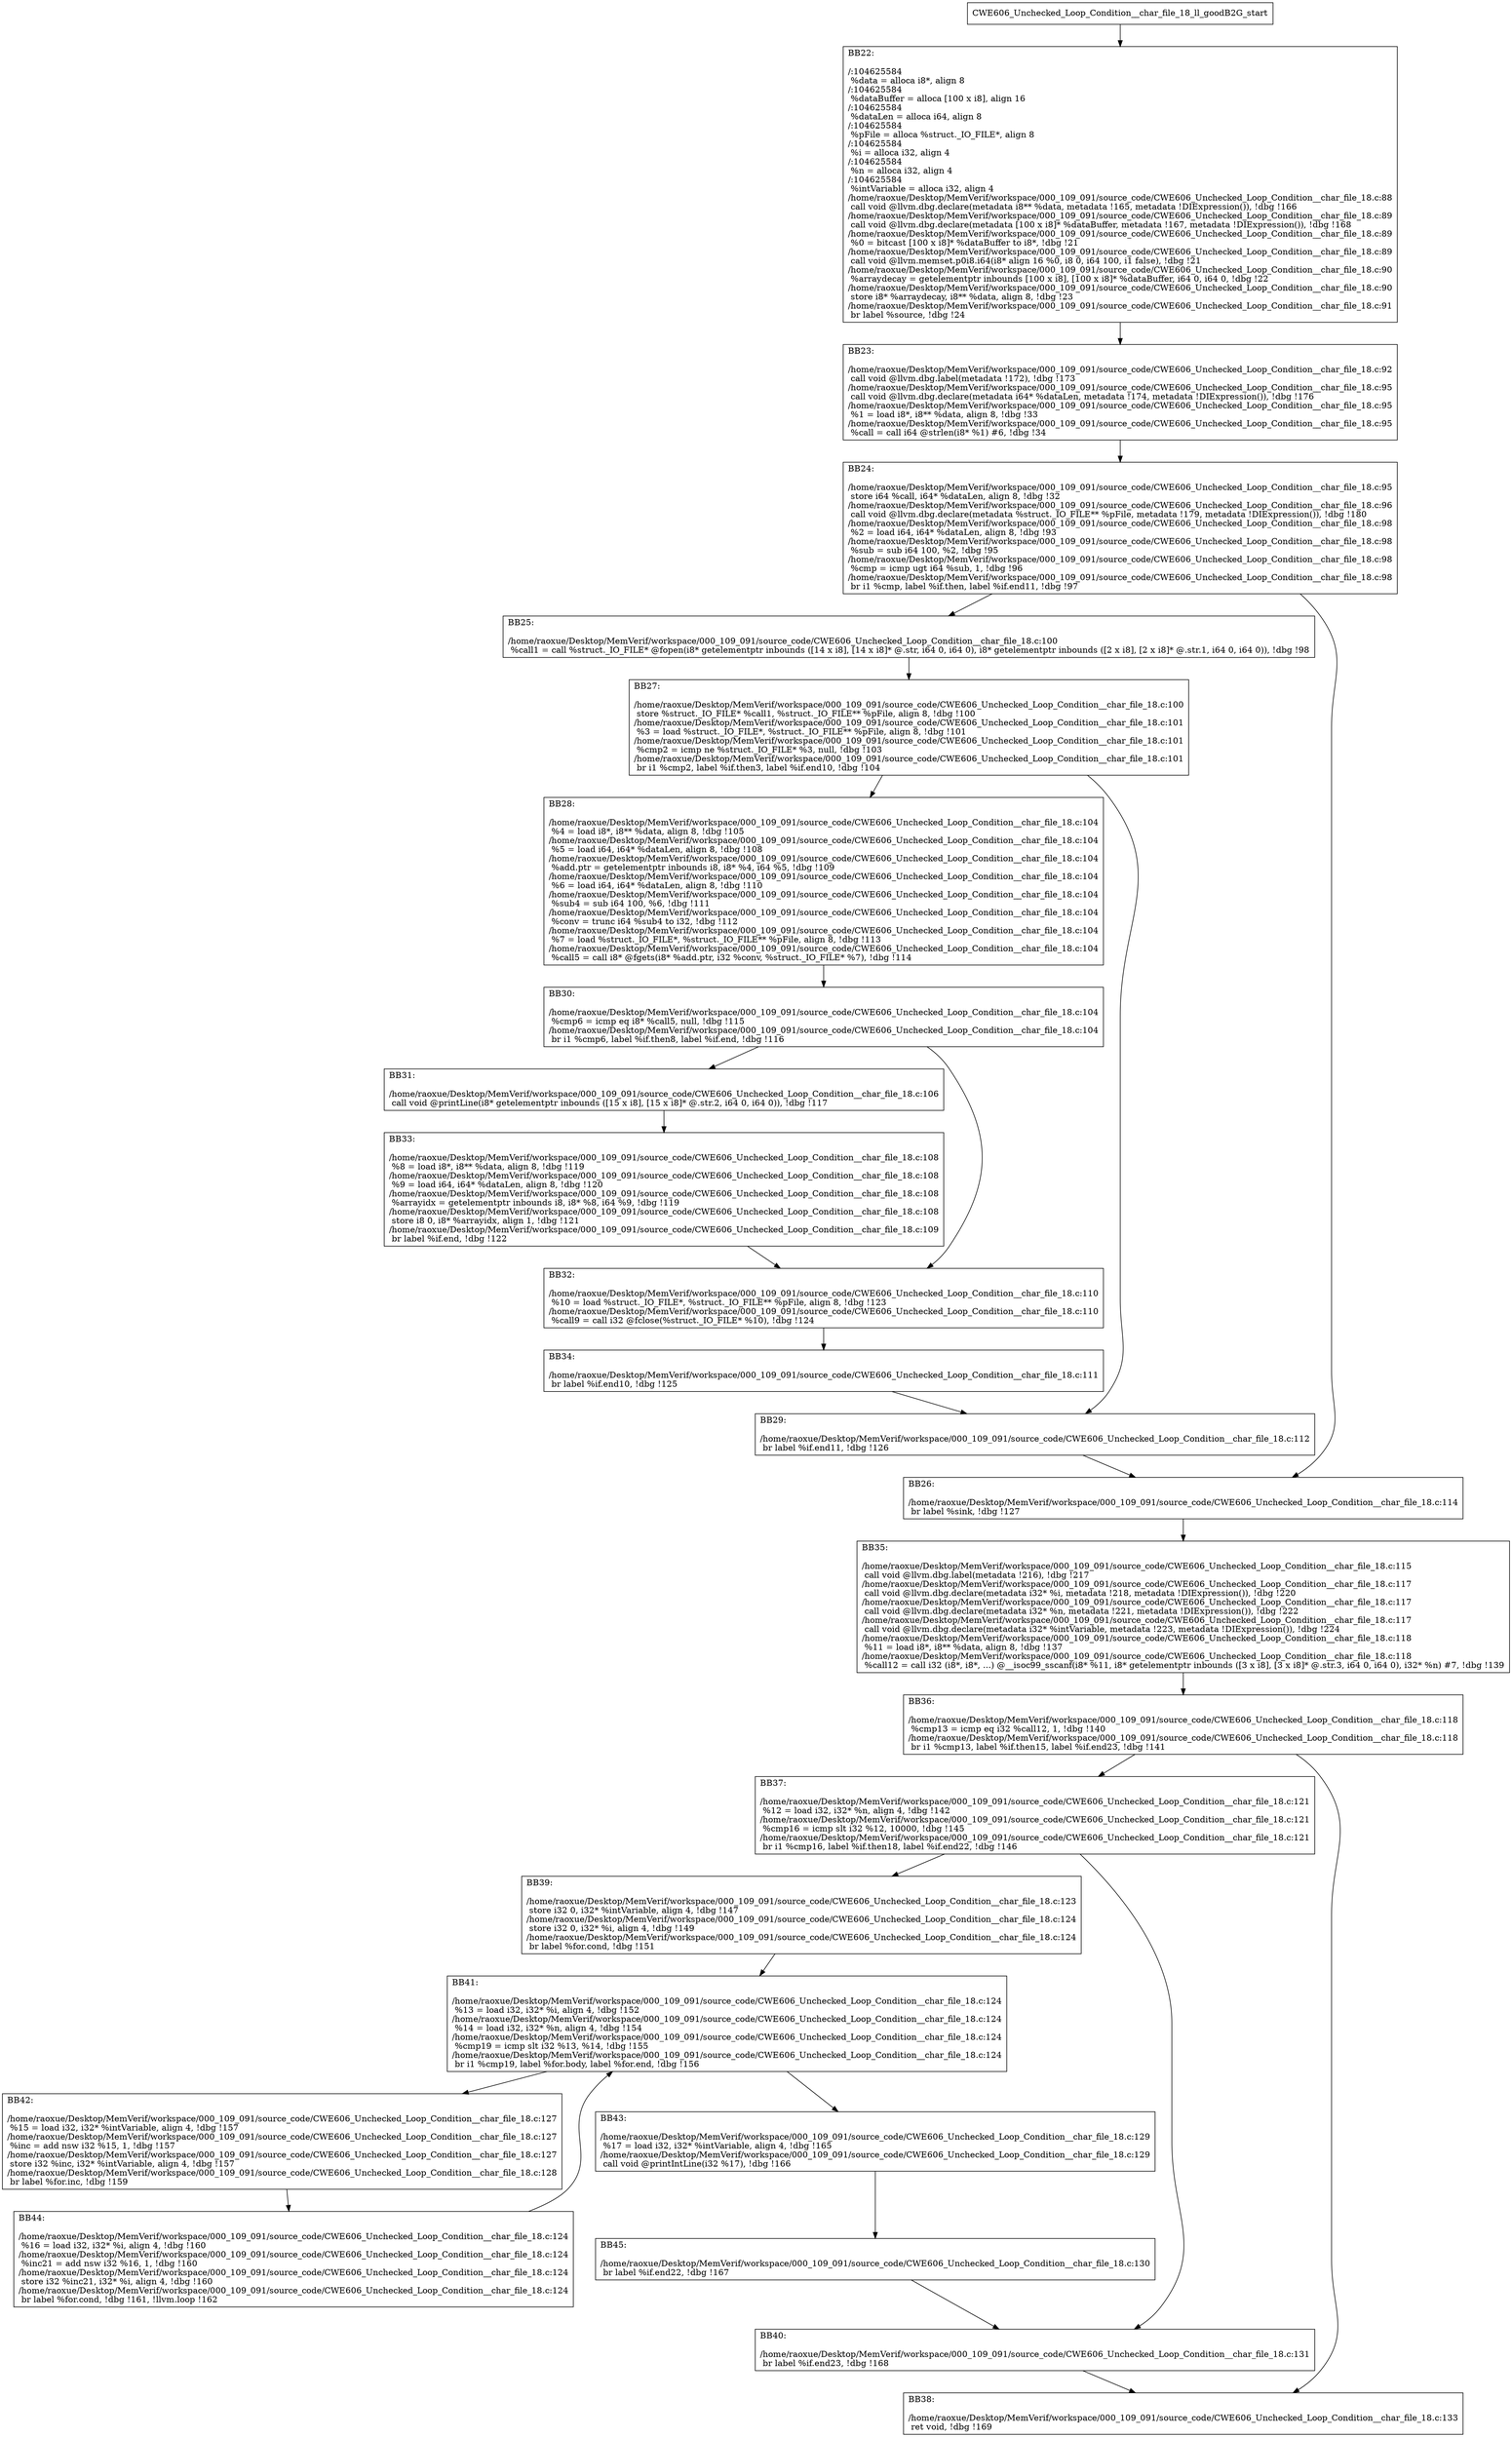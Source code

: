 digraph "CFG for'CWE606_Unchecked_Loop_Condition__char_file_18_ll_goodB2G' function" {
	BBCWE606_Unchecked_Loop_Condition__char_file_18_ll_goodB2G_start[shape=record,label="{CWE606_Unchecked_Loop_Condition__char_file_18_ll_goodB2G_start}"];
	BBCWE606_Unchecked_Loop_Condition__char_file_18_ll_goodB2G_start-> CWE606_Unchecked_Loop_Condition__char_file_18_ll_goodB2GBB22;
	CWE606_Unchecked_Loop_Condition__char_file_18_ll_goodB2GBB22 [shape=record, label="{BB22:\l\l/:104625584\l
  %data = alloca i8*, align 8\l
/:104625584\l
  %dataBuffer = alloca [100 x i8], align 16\l
/:104625584\l
  %dataLen = alloca i64, align 8\l
/:104625584\l
  %pFile = alloca %struct._IO_FILE*, align 8\l
/:104625584\l
  %i = alloca i32, align 4\l
/:104625584\l
  %n = alloca i32, align 4\l
/:104625584\l
  %intVariable = alloca i32, align 4\l
/home/raoxue/Desktop/MemVerif/workspace/000_109_091/source_code/CWE606_Unchecked_Loop_Condition__char_file_18.c:88\l
  call void @llvm.dbg.declare(metadata i8** %data, metadata !165, metadata !DIExpression()), !dbg !166\l
/home/raoxue/Desktop/MemVerif/workspace/000_109_091/source_code/CWE606_Unchecked_Loop_Condition__char_file_18.c:89\l
  call void @llvm.dbg.declare(metadata [100 x i8]* %dataBuffer, metadata !167, metadata !DIExpression()), !dbg !168\l
/home/raoxue/Desktop/MemVerif/workspace/000_109_091/source_code/CWE606_Unchecked_Loop_Condition__char_file_18.c:89\l
  %0 = bitcast [100 x i8]* %dataBuffer to i8*, !dbg !21\l
/home/raoxue/Desktop/MemVerif/workspace/000_109_091/source_code/CWE606_Unchecked_Loop_Condition__char_file_18.c:89\l
  call void @llvm.memset.p0i8.i64(i8* align 16 %0, i8 0, i64 100, i1 false), !dbg !21\l
/home/raoxue/Desktop/MemVerif/workspace/000_109_091/source_code/CWE606_Unchecked_Loop_Condition__char_file_18.c:90\l
  %arraydecay = getelementptr inbounds [100 x i8], [100 x i8]* %dataBuffer, i64 0, i64 0, !dbg !22\l
/home/raoxue/Desktop/MemVerif/workspace/000_109_091/source_code/CWE606_Unchecked_Loop_Condition__char_file_18.c:90\l
  store i8* %arraydecay, i8** %data, align 8, !dbg !23\l
/home/raoxue/Desktop/MemVerif/workspace/000_109_091/source_code/CWE606_Unchecked_Loop_Condition__char_file_18.c:91\l
  br label %source, !dbg !24\l
}"];
	CWE606_Unchecked_Loop_Condition__char_file_18_ll_goodB2GBB22-> CWE606_Unchecked_Loop_Condition__char_file_18_ll_goodB2GBB23;
	CWE606_Unchecked_Loop_Condition__char_file_18_ll_goodB2GBB23 [shape=record, label="{BB23:\l\l/home/raoxue/Desktop/MemVerif/workspace/000_109_091/source_code/CWE606_Unchecked_Loop_Condition__char_file_18.c:92\l
  call void @llvm.dbg.label(metadata !172), !dbg !173\l
/home/raoxue/Desktop/MemVerif/workspace/000_109_091/source_code/CWE606_Unchecked_Loop_Condition__char_file_18.c:95\l
  call void @llvm.dbg.declare(metadata i64* %dataLen, metadata !174, metadata !DIExpression()), !dbg !176\l
/home/raoxue/Desktop/MemVerif/workspace/000_109_091/source_code/CWE606_Unchecked_Loop_Condition__char_file_18.c:95\l
  %1 = load i8*, i8** %data, align 8, !dbg !33\l
/home/raoxue/Desktop/MemVerif/workspace/000_109_091/source_code/CWE606_Unchecked_Loop_Condition__char_file_18.c:95\l
  %call = call i64 @strlen(i8* %1) #6, !dbg !34\l
}"];
	CWE606_Unchecked_Loop_Condition__char_file_18_ll_goodB2GBB23-> CWE606_Unchecked_Loop_Condition__char_file_18_ll_goodB2GBB24;
	CWE606_Unchecked_Loop_Condition__char_file_18_ll_goodB2GBB24 [shape=record, label="{BB24:\l\l/home/raoxue/Desktop/MemVerif/workspace/000_109_091/source_code/CWE606_Unchecked_Loop_Condition__char_file_18.c:95\l
  store i64 %call, i64* %dataLen, align 8, !dbg !32\l
/home/raoxue/Desktop/MemVerif/workspace/000_109_091/source_code/CWE606_Unchecked_Loop_Condition__char_file_18.c:96\l
  call void @llvm.dbg.declare(metadata %struct._IO_FILE** %pFile, metadata !179, metadata !DIExpression()), !dbg !180\l
/home/raoxue/Desktop/MemVerif/workspace/000_109_091/source_code/CWE606_Unchecked_Loop_Condition__char_file_18.c:98\l
  %2 = load i64, i64* %dataLen, align 8, !dbg !93\l
/home/raoxue/Desktop/MemVerif/workspace/000_109_091/source_code/CWE606_Unchecked_Loop_Condition__char_file_18.c:98\l
  %sub = sub i64 100, %2, !dbg !95\l
/home/raoxue/Desktop/MemVerif/workspace/000_109_091/source_code/CWE606_Unchecked_Loop_Condition__char_file_18.c:98\l
  %cmp = icmp ugt i64 %sub, 1, !dbg !96\l
/home/raoxue/Desktop/MemVerif/workspace/000_109_091/source_code/CWE606_Unchecked_Loop_Condition__char_file_18.c:98\l
  br i1 %cmp, label %if.then, label %if.end11, !dbg !97\l
}"];
	CWE606_Unchecked_Loop_Condition__char_file_18_ll_goodB2GBB24-> CWE606_Unchecked_Loop_Condition__char_file_18_ll_goodB2GBB25;
	CWE606_Unchecked_Loop_Condition__char_file_18_ll_goodB2GBB24-> CWE606_Unchecked_Loop_Condition__char_file_18_ll_goodB2GBB26;
	CWE606_Unchecked_Loop_Condition__char_file_18_ll_goodB2GBB25 [shape=record, label="{BB25:\l\l/home/raoxue/Desktop/MemVerif/workspace/000_109_091/source_code/CWE606_Unchecked_Loop_Condition__char_file_18.c:100\l
  %call1 = call %struct._IO_FILE* @fopen(i8* getelementptr inbounds ([14 x i8], [14 x i8]* @.str, i64 0, i64 0), i8* getelementptr inbounds ([2 x i8], [2 x i8]* @.str.1, i64 0, i64 0)), !dbg !98\l
}"];
	CWE606_Unchecked_Loop_Condition__char_file_18_ll_goodB2GBB25-> CWE606_Unchecked_Loop_Condition__char_file_18_ll_goodB2GBB27;
	CWE606_Unchecked_Loop_Condition__char_file_18_ll_goodB2GBB27 [shape=record, label="{BB27:\l\l/home/raoxue/Desktop/MemVerif/workspace/000_109_091/source_code/CWE606_Unchecked_Loop_Condition__char_file_18.c:100\l
  store %struct._IO_FILE* %call1, %struct._IO_FILE** %pFile, align 8, !dbg !100\l
/home/raoxue/Desktop/MemVerif/workspace/000_109_091/source_code/CWE606_Unchecked_Loop_Condition__char_file_18.c:101\l
  %3 = load %struct._IO_FILE*, %struct._IO_FILE** %pFile, align 8, !dbg !101\l
/home/raoxue/Desktop/MemVerif/workspace/000_109_091/source_code/CWE606_Unchecked_Loop_Condition__char_file_18.c:101\l
  %cmp2 = icmp ne %struct._IO_FILE* %3, null, !dbg !103\l
/home/raoxue/Desktop/MemVerif/workspace/000_109_091/source_code/CWE606_Unchecked_Loop_Condition__char_file_18.c:101\l
  br i1 %cmp2, label %if.then3, label %if.end10, !dbg !104\l
}"];
	CWE606_Unchecked_Loop_Condition__char_file_18_ll_goodB2GBB27-> CWE606_Unchecked_Loop_Condition__char_file_18_ll_goodB2GBB28;
	CWE606_Unchecked_Loop_Condition__char_file_18_ll_goodB2GBB27-> CWE606_Unchecked_Loop_Condition__char_file_18_ll_goodB2GBB29;
	CWE606_Unchecked_Loop_Condition__char_file_18_ll_goodB2GBB28 [shape=record, label="{BB28:\l\l/home/raoxue/Desktop/MemVerif/workspace/000_109_091/source_code/CWE606_Unchecked_Loop_Condition__char_file_18.c:104\l
  %4 = load i8*, i8** %data, align 8, !dbg !105\l
/home/raoxue/Desktop/MemVerif/workspace/000_109_091/source_code/CWE606_Unchecked_Loop_Condition__char_file_18.c:104\l
  %5 = load i64, i64* %dataLen, align 8, !dbg !108\l
/home/raoxue/Desktop/MemVerif/workspace/000_109_091/source_code/CWE606_Unchecked_Loop_Condition__char_file_18.c:104\l
  %add.ptr = getelementptr inbounds i8, i8* %4, i64 %5, !dbg !109\l
/home/raoxue/Desktop/MemVerif/workspace/000_109_091/source_code/CWE606_Unchecked_Loop_Condition__char_file_18.c:104\l
  %6 = load i64, i64* %dataLen, align 8, !dbg !110\l
/home/raoxue/Desktop/MemVerif/workspace/000_109_091/source_code/CWE606_Unchecked_Loop_Condition__char_file_18.c:104\l
  %sub4 = sub i64 100, %6, !dbg !111\l
/home/raoxue/Desktop/MemVerif/workspace/000_109_091/source_code/CWE606_Unchecked_Loop_Condition__char_file_18.c:104\l
  %conv = trunc i64 %sub4 to i32, !dbg !112\l
/home/raoxue/Desktop/MemVerif/workspace/000_109_091/source_code/CWE606_Unchecked_Loop_Condition__char_file_18.c:104\l
  %7 = load %struct._IO_FILE*, %struct._IO_FILE** %pFile, align 8, !dbg !113\l
/home/raoxue/Desktop/MemVerif/workspace/000_109_091/source_code/CWE606_Unchecked_Loop_Condition__char_file_18.c:104\l
  %call5 = call i8* @fgets(i8* %add.ptr, i32 %conv, %struct._IO_FILE* %7), !dbg !114\l
}"];
	CWE606_Unchecked_Loop_Condition__char_file_18_ll_goodB2GBB28-> CWE606_Unchecked_Loop_Condition__char_file_18_ll_goodB2GBB30;
	CWE606_Unchecked_Loop_Condition__char_file_18_ll_goodB2GBB30 [shape=record, label="{BB30:\l\l/home/raoxue/Desktop/MemVerif/workspace/000_109_091/source_code/CWE606_Unchecked_Loop_Condition__char_file_18.c:104\l
  %cmp6 = icmp eq i8* %call5, null, !dbg !115\l
/home/raoxue/Desktop/MemVerif/workspace/000_109_091/source_code/CWE606_Unchecked_Loop_Condition__char_file_18.c:104\l
  br i1 %cmp6, label %if.then8, label %if.end, !dbg !116\l
}"];
	CWE606_Unchecked_Loop_Condition__char_file_18_ll_goodB2GBB30-> CWE606_Unchecked_Loop_Condition__char_file_18_ll_goodB2GBB31;
	CWE606_Unchecked_Loop_Condition__char_file_18_ll_goodB2GBB30-> CWE606_Unchecked_Loop_Condition__char_file_18_ll_goodB2GBB32;
	CWE606_Unchecked_Loop_Condition__char_file_18_ll_goodB2GBB31 [shape=record, label="{BB31:\l\l/home/raoxue/Desktop/MemVerif/workspace/000_109_091/source_code/CWE606_Unchecked_Loop_Condition__char_file_18.c:106\l
  call void @printLine(i8* getelementptr inbounds ([15 x i8], [15 x i8]* @.str.2, i64 0, i64 0)), !dbg !117\l
}"];
	CWE606_Unchecked_Loop_Condition__char_file_18_ll_goodB2GBB31-> CWE606_Unchecked_Loop_Condition__char_file_18_ll_goodB2GBB33;
	CWE606_Unchecked_Loop_Condition__char_file_18_ll_goodB2GBB33 [shape=record, label="{BB33:\l\l/home/raoxue/Desktop/MemVerif/workspace/000_109_091/source_code/CWE606_Unchecked_Loop_Condition__char_file_18.c:108\l
  %8 = load i8*, i8** %data, align 8, !dbg !119\l
/home/raoxue/Desktop/MemVerif/workspace/000_109_091/source_code/CWE606_Unchecked_Loop_Condition__char_file_18.c:108\l
  %9 = load i64, i64* %dataLen, align 8, !dbg !120\l
/home/raoxue/Desktop/MemVerif/workspace/000_109_091/source_code/CWE606_Unchecked_Loop_Condition__char_file_18.c:108\l
  %arrayidx = getelementptr inbounds i8, i8* %8, i64 %9, !dbg !119\l
/home/raoxue/Desktop/MemVerif/workspace/000_109_091/source_code/CWE606_Unchecked_Loop_Condition__char_file_18.c:108\l
  store i8 0, i8* %arrayidx, align 1, !dbg !121\l
/home/raoxue/Desktop/MemVerif/workspace/000_109_091/source_code/CWE606_Unchecked_Loop_Condition__char_file_18.c:109\l
  br label %if.end, !dbg !122\l
}"];
	CWE606_Unchecked_Loop_Condition__char_file_18_ll_goodB2GBB33-> CWE606_Unchecked_Loop_Condition__char_file_18_ll_goodB2GBB32;
	CWE606_Unchecked_Loop_Condition__char_file_18_ll_goodB2GBB32 [shape=record, label="{BB32:\l\l/home/raoxue/Desktop/MemVerif/workspace/000_109_091/source_code/CWE606_Unchecked_Loop_Condition__char_file_18.c:110\l
  %10 = load %struct._IO_FILE*, %struct._IO_FILE** %pFile, align 8, !dbg !123\l
/home/raoxue/Desktop/MemVerif/workspace/000_109_091/source_code/CWE606_Unchecked_Loop_Condition__char_file_18.c:110\l
  %call9 = call i32 @fclose(%struct._IO_FILE* %10), !dbg !124\l
}"];
	CWE606_Unchecked_Loop_Condition__char_file_18_ll_goodB2GBB32-> CWE606_Unchecked_Loop_Condition__char_file_18_ll_goodB2GBB34;
	CWE606_Unchecked_Loop_Condition__char_file_18_ll_goodB2GBB34 [shape=record, label="{BB34:\l\l/home/raoxue/Desktop/MemVerif/workspace/000_109_091/source_code/CWE606_Unchecked_Loop_Condition__char_file_18.c:111\l
  br label %if.end10, !dbg !125\l
}"];
	CWE606_Unchecked_Loop_Condition__char_file_18_ll_goodB2GBB34-> CWE606_Unchecked_Loop_Condition__char_file_18_ll_goodB2GBB29;
	CWE606_Unchecked_Loop_Condition__char_file_18_ll_goodB2GBB29 [shape=record, label="{BB29:\l\l/home/raoxue/Desktop/MemVerif/workspace/000_109_091/source_code/CWE606_Unchecked_Loop_Condition__char_file_18.c:112\l
  br label %if.end11, !dbg !126\l
}"];
	CWE606_Unchecked_Loop_Condition__char_file_18_ll_goodB2GBB29-> CWE606_Unchecked_Loop_Condition__char_file_18_ll_goodB2GBB26;
	CWE606_Unchecked_Loop_Condition__char_file_18_ll_goodB2GBB26 [shape=record, label="{BB26:\l\l/home/raoxue/Desktop/MemVerif/workspace/000_109_091/source_code/CWE606_Unchecked_Loop_Condition__char_file_18.c:114\l
  br label %sink, !dbg !127\l
}"];
	CWE606_Unchecked_Loop_Condition__char_file_18_ll_goodB2GBB26-> CWE606_Unchecked_Loop_Condition__char_file_18_ll_goodB2GBB35;
	CWE606_Unchecked_Loop_Condition__char_file_18_ll_goodB2GBB35 [shape=record, label="{BB35:\l\l/home/raoxue/Desktop/MemVerif/workspace/000_109_091/source_code/CWE606_Unchecked_Loop_Condition__char_file_18.c:115\l
  call void @llvm.dbg.label(metadata !216), !dbg !217\l
/home/raoxue/Desktop/MemVerif/workspace/000_109_091/source_code/CWE606_Unchecked_Loop_Condition__char_file_18.c:117\l
  call void @llvm.dbg.declare(metadata i32* %i, metadata !218, metadata !DIExpression()), !dbg !220\l
/home/raoxue/Desktop/MemVerif/workspace/000_109_091/source_code/CWE606_Unchecked_Loop_Condition__char_file_18.c:117\l
  call void @llvm.dbg.declare(metadata i32* %n, metadata !221, metadata !DIExpression()), !dbg !222\l
/home/raoxue/Desktop/MemVerif/workspace/000_109_091/source_code/CWE606_Unchecked_Loop_Condition__char_file_18.c:117\l
  call void @llvm.dbg.declare(metadata i32* %intVariable, metadata !223, metadata !DIExpression()), !dbg !224\l
/home/raoxue/Desktop/MemVerif/workspace/000_109_091/source_code/CWE606_Unchecked_Loop_Condition__char_file_18.c:118\l
  %11 = load i8*, i8** %data, align 8, !dbg !137\l
/home/raoxue/Desktop/MemVerif/workspace/000_109_091/source_code/CWE606_Unchecked_Loop_Condition__char_file_18.c:118\l
  %call12 = call i32 (i8*, i8*, ...) @__isoc99_sscanf(i8* %11, i8* getelementptr inbounds ([3 x i8], [3 x i8]* @.str.3, i64 0, i64 0), i32* %n) #7, !dbg !139\l
}"];
	CWE606_Unchecked_Loop_Condition__char_file_18_ll_goodB2GBB35-> CWE606_Unchecked_Loop_Condition__char_file_18_ll_goodB2GBB36;
	CWE606_Unchecked_Loop_Condition__char_file_18_ll_goodB2GBB36 [shape=record, label="{BB36:\l\l/home/raoxue/Desktop/MemVerif/workspace/000_109_091/source_code/CWE606_Unchecked_Loop_Condition__char_file_18.c:118\l
  %cmp13 = icmp eq i32 %call12, 1, !dbg !140\l
/home/raoxue/Desktop/MemVerif/workspace/000_109_091/source_code/CWE606_Unchecked_Loop_Condition__char_file_18.c:118\l
  br i1 %cmp13, label %if.then15, label %if.end23, !dbg !141\l
}"];
	CWE606_Unchecked_Loop_Condition__char_file_18_ll_goodB2GBB36-> CWE606_Unchecked_Loop_Condition__char_file_18_ll_goodB2GBB37;
	CWE606_Unchecked_Loop_Condition__char_file_18_ll_goodB2GBB36-> CWE606_Unchecked_Loop_Condition__char_file_18_ll_goodB2GBB38;
	CWE606_Unchecked_Loop_Condition__char_file_18_ll_goodB2GBB37 [shape=record, label="{BB37:\l\l/home/raoxue/Desktop/MemVerif/workspace/000_109_091/source_code/CWE606_Unchecked_Loop_Condition__char_file_18.c:121\l
  %12 = load i32, i32* %n, align 4, !dbg !142\l
/home/raoxue/Desktop/MemVerif/workspace/000_109_091/source_code/CWE606_Unchecked_Loop_Condition__char_file_18.c:121\l
  %cmp16 = icmp slt i32 %12, 10000, !dbg !145\l
/home/raoxue/Desktop/MemVerif/workspace/000_109_091/source_code/CWE606_Unchecked_Loop_Condition__char_file_18.c:121\l
  br i1 %cmp16, label %if.then18, label %if.end22, !dbg !146\l
}"];
	CWE606_Unchecked_Loop_Condition__char_file_18_ll_goodB2GBB37-> CWE606_Unchecked_Loop_Condition__char_file_18_ll_goodB2GBB39;
	CWE606_Unchecked_Loop_Condition__char_file_18_ll_goodB2GBB37-> CWE606_Unchecked_Loop_Condition__char_file_18_ll_goodB2GBB40;
	CWE606_Unchecked_Loop_Condition__char_file_18_ll_goodB2GBB39 [shape=record, label="{BB39:\l\l/home/raoxue/Desktop/MemVerif/workspace/000_109_091/source_code/CWE606_Unchecked_Loop_Condition__char_file_18.c:123\l
  store i32 0, i32* %intVariable, align 4, !dbg !147\l
/home/raoxue/Desktop/MemVerif/workspace/000_109_091/source_code/CWE606_Unchecked_Loop_Condition__char_file_18.c:124\l
  store i32 0, i32* %i, align 4, !dbg !149\l
/home/raoxue/Desktop/MemVerif/workspace/000_109_091/source_code/CWE606_Unchecked_Loop_Condition__char_file_18.c:124\l
  br label %for.cond, !dbg !151\l
}"];
	CWE606_Unchecked_Loop_Condition__char_file_18_ll_goodB2GBB39-> CWE606_Unchecked_Loop_Condition__char_file_18_ll_goodB2GBB41;
	CWE606_Unchecked_Loop_Condition__char_file_18_ll_goodB2GBB41 [shape=record, label="{BB41:\l\l/home/raoxue/Desktop/MemVerif/workspace/000_109_091/source_code/CWE606_Unchecked_Loop_Condition__char_file_18.c:124\l
  %13 = load i32, i32* %i, align 4, !dbg !152\l
/home/raoxue/Desktop/MemVerif/workspace/000_109_091/source_code/CWE606_Unchecked_Loop_Condition__char_file_18.c:124\l
  %14 = load i32, i32* %n, align 4, !dbg !154\l
/home/raoxue/Desktop/MemVerif/workspace/000_109_091/source_code/CWE606_Unchecked_Loop_Condition__char_file_18.c:124\l
  %cmp19 = icmp slt i32 %13, %14, !dbg !155\l
/home/raoxue/Desktop/MemVerif/workspace/000_109_091/source_code/CWE606_Unchecked_Loop_Condition__char_file_18.c:124\l
  br i1 %cmp19, label %for.body, label %for.end, !dbg !156\l
}"];
	CWE606_Unchecked_Loop_Condition__char_file_18_ll_goodB2GBB41-> CWE606_Unchecked_Loop_Condition__char_file_18_ll_goodB2GBB42;
	CWE606_Unchecked_Loop_Condition__char_file_18_ll_goodB2GBB41-> CWE606_Unchecked_Loop_Condition__char_file_18_ll_goodB2GBB43;
	CWE606_Unchecked_Loop_Condition__char_file_18_ll_goodB2GBB42 [shape=record, label="{BB42:\l\l/home/raoxue/Desktop/MemVerif/workspace/000_109_091/source_code/CWE606_Unchecked_Loop_Condition__char_file_18.c:127\l
  %15 = load i32, i32* %intVariable, align 4, !dbg !157\l
/home/raoxue/Desktop/MemVerif/workspace/000_109_091/source_code/CWE606_Unchecked_Loop_Condition__char_file_18.c:127\l
  %inc = add nsw i32 %15, 1, !dbg !157\l
/home/raoxue/Desktop/MemVerif/workspace/000_109_091/source_code/CWE606_Unchecked_Loop_Condition__char_file_18.c:127\l
  store i32 %inc, i32* %intVariable, align 4, !dbg !157\l
/home/raoxue/Desktop/MemVerif/workspace/000_109_091/source_code/CWE606_Unchecked_Loop_Condition__char_file_18.c:128\l
  br label %for.inc, !dbg !159\l
}"];
	CWE606_Unchecked_Loop_Condition__char_file_18_ll_goodB2GBB42-> CWE606_Unchecked_Loop_Condition__char_file_18_ll_goodB2GBB44;
	CWE606_Unchecked_Loop_Condition__char_file_18_ll_goodB2GBB44 [shape=record, label="{BB44:\l\l/home/raoxue/Desktop/MemVerif/workspace/000_109_091/source_code/CWE606_Unchecked_Loop_Condition__char_file_18.c:124\l
  %16 = load i32, i32* %i, align 4, !dbg !160\l
/home/raoxue/Desktop/MemVerif/workspace/000_109_091/source_code/CWE606_Unchecked_Loop_Condition__char_file_18.c:124\l
  %inc21 = add nsw i32 %16, 1, !dbg !160\l
/home/raoxue/Desktop/MemVerif/workspace/000_109_091/source_code/CWE606_Unchecked_Loop_Condition__char_file_18.c:124\l
  store i32 %inc21, i32* %i, align 4, !dbg !160\l
/home/raoxue/Desktop/MemVerif/workspace/000_109_091/source_code/CWE606_Unchecked_Loop_Condition__char_file_18.c:124\l
  br label %for.cond, !dbg !161, !llvm.loop !162\l
}"];
	CWE606_Unchecked_Loop_Condition__char_file_18_ll_goodB2GBB44-> CWE606_Unchecked_Loop_Condition__char_file_18_ll_goodB2GBB41;
	CWE606_Unchecked_Loop_Condition__char_file_18_ll_goodB2GBB43 [shape=record, label="{BB43:\l\l/home/raoxue/Desktop/MemVerif/workspace/000_109_091/source_code/CWE606_Unchecked_Loop_Condition__char_file_18.c:129\l
  %17 = load i32, i32* %intVariable, align 4, !dbg !165\l
/home/raoxue/Desktop/MemVerif/workspace/000_109_091/source_code/CWE606_Unchecked_Loop_Condition__char_file_18.c:129\l
  call void @printIntLine(i32 %17), !dbg !166\l
}"];
	CWE606_Unchecked_Loop_Condition__char_file_18_ll_goodB2GBB43-> CWE606_Unchecked_Loop_Condition__char_file_18_ll_goodB2GBB45;
	CWE606_Unchecked_Loop_Condition__char_file_18_ll_goodB2GBB45 [shape=record, label="{BB45:\l\l/home/raoxue/Desktop/MemVerif/workspace/000_109_091/source_code/CWE606_Unchecked_Loop_Condition__char_file_18.c:130\l
  br label %if.end22, !dbg !167\l
}"];
	CWE606_Unchecked_Loop_Condition__char_file_18_ll_goodB2GBB45-> CWE606_Unchecked_Loop_Condition__char_file_18_ll_goodB2GBB40;
	CWE606_Unchecked_Loop_Condition__char_file_18_ll_goodB2GBB40 [shape=record, label="{BB40:\l\l/home/raoxue/Desktop/MemVerif/workspace/000_109_091/source_code/CWE606_Unchecked_Loop_Condition__char_file_18.c:131\l
  br label %if.end23, !dbg !168\l
}"];
	CWE606_Unchecked_Loop_Condition__char_file_18_ll_goodB2GBB40-> CWE606_Unchecked_Loop_Condition__char_file_18_ll_goodB2GBB38;
	CWE606_Unchecked_Loop_Condition__char_file_18_ll_goodB2GBB38 [shape=record, label="{BB38:\l\l/home/raoxue/Desktop/MemVerif/workspace/000_109_091/source_code/CWE606_Unchecked_Loop_Condition__char_file_18.c:133\l
  ret void, !dbg !169\l
}"];
}
